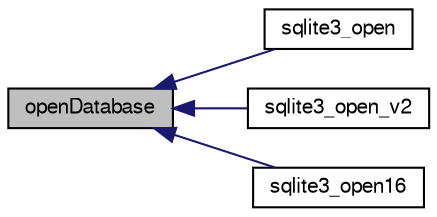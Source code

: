 digraph "openDatabase"
{
  edge [fontname="FreeSans",fontsize="10",labelfontname="FreeSans",labelfontsize="10"];
  node [fontname="FreeSans",fontsize="10",shape=record];
  rankdir="LR";
  Node187247 [label="openDatabase",height=0.2,width=0.4,color="black", fillcolor="grey75", style="filled", fontcolor="black"];
  Node187247 -> Node187248 [dir="back",color="midnightblue",fontsize="10",style="solid",fontname="FreeSans"];
  Node187248 [label="sqlite3_open",height=0.2,width=0.4,color="black", fillcolor="white", style="filled",URL="$sqlite3_8h.html#a97ba966ed1acc38409786258268f5f71"];
  Node187247 -> Node187249 [dir="back",color="midnightblue",fontsize="10",style="solid",fontname="FreeSans"];
  Node187249 [label="sqlite3_open_v2",height=0.2,width=0.4,color="black", fillcolor="white", style="filled",URL="$sqlite3_8h.html#a140fe275b6975dc867cea50a65a217c4"];
  Node187247 -> Node187250 [dir="back",color="midnightblue",fontsize="10",style="solid",fontname="FreeSans"];
  Node187250 [label="sqlite3_open16",height=0.2,width=0.4,color="black", fillcolor="white", style="filled",URL="$sqlite3_8h.html#adbc401bb96713f32e553db32f6f3ca33"];
}
